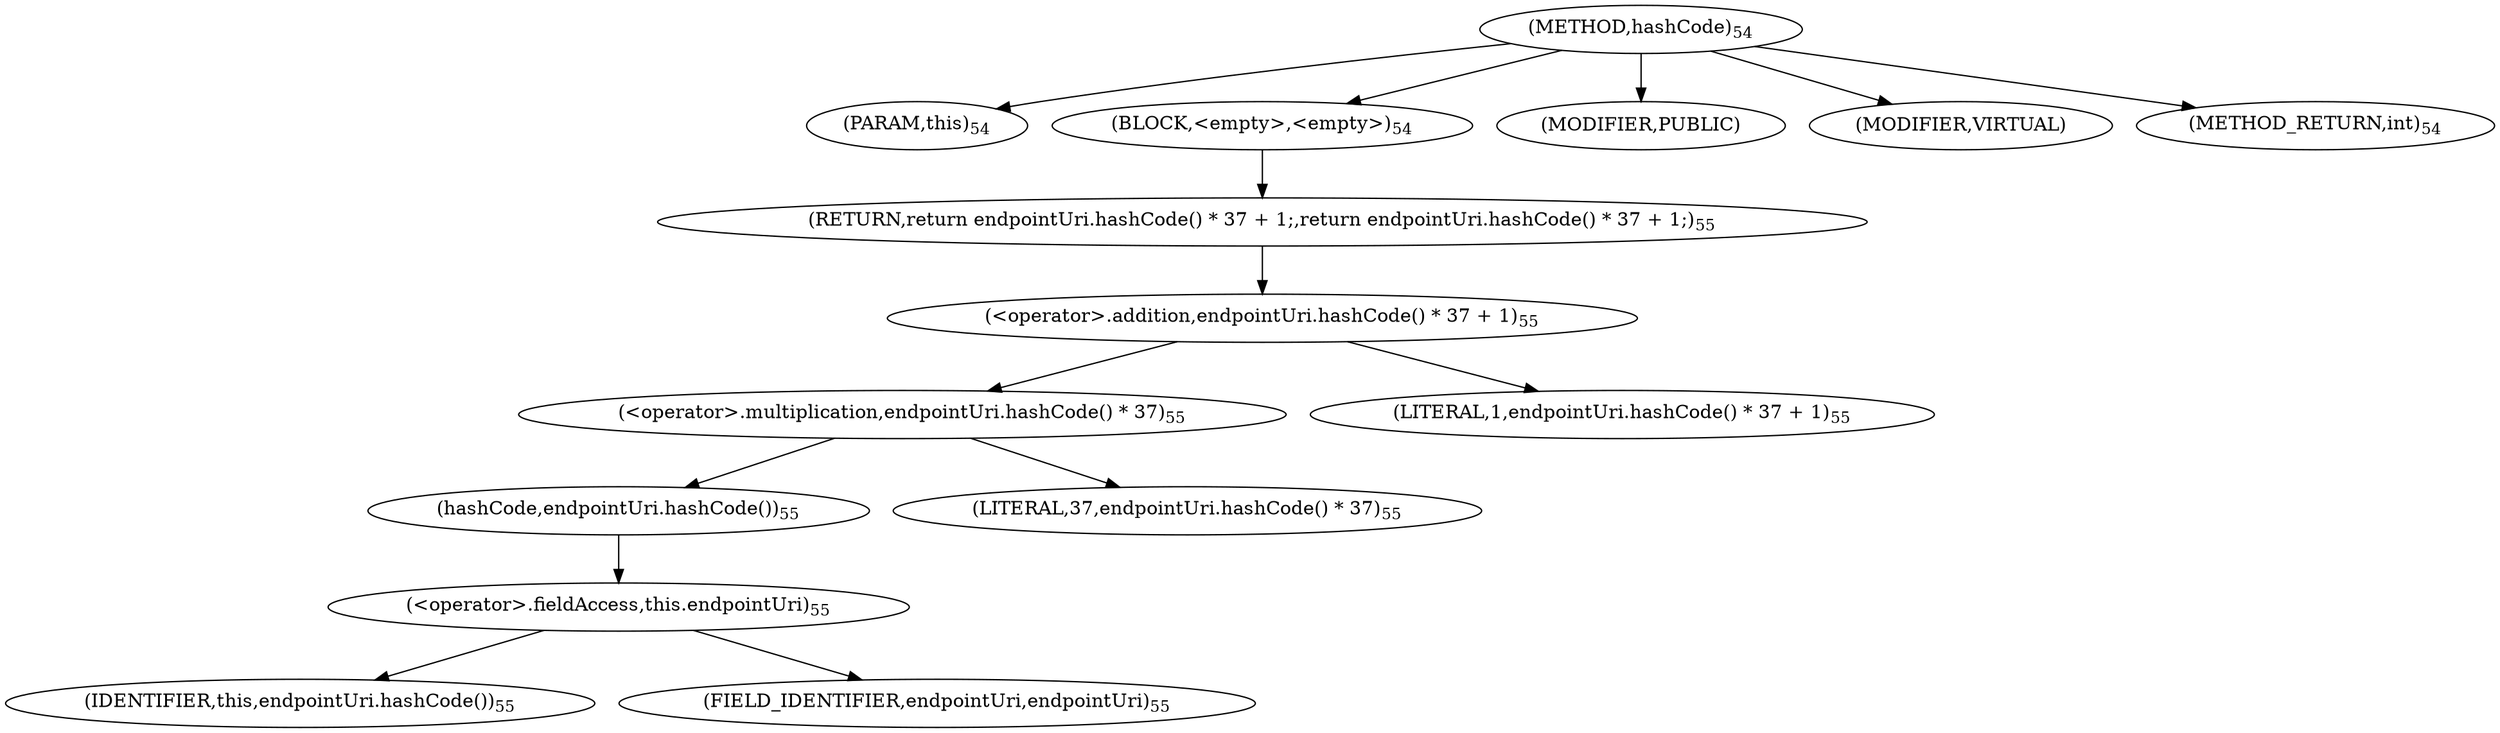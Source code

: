digraph "hashCode" {  
"105" [label = <(METHOD,hashCode)<SUB>54</SUB>> ]
"106" [label = <(PARAM,this)<SUB>54</SUB>> ]
"107" [label = <(BLOCK,&lt;empty&gt;,&lt;empty&gt;)<SUB>54</SUB>> ]
"108" [label = <(RETURN,return endpointUri.hashCode() * 37 + 1;,return endpointUri.hashCode() * 37 + 1;)<SUB>55</SUB>> ]
"109" [label = <(&lt;operator&gt;.addition,endpointUri.hashCode() * 37 + 1)<SUB>55</SUB>> ]
"110" [label = <(&lt;operator&gt;.multiplication,endpointUri.hashCode() * 37)<SUB>55</SUB>> ]
"111" [label = <(hashCode,endpointUri.hashCode())<SUB>55</SUB>> ]
"112" [label = <(&lt;operator&gt;.fieldAccess,this.endpointUri)<SUB>55</SUB>> ]
"113" [label = <(IDENTIFIER,this,endpointUri.hashCode())<SUB>55</SUB>> ]
"114" [label = <(FIELD_IDENTIFIER,endpointUri,endpointUri)<SUB>55</SUB>> ]
"115" [label = <(LITERAL,37,endpointUri.hashCode() * 37)<SUB>55</SUB>> ]
"116" [label = <(LITERAL,1,endpointUri.hashCode() * 37 + 1)<SUB>55</SUB>> ]
"117" [label = <(MODIFIER,PUBLIC)> ]
"118" [label = <(MODIFIER,VIRTUAL)> ]
"119" [label = <(METHOD_RETURN,int)<SUB>54</SUB>> ]
  "105" -> "106" 
  "105" -> "107" 
  "105" -> "117" 
  "105" -> "118" 
  "105" -> "119" 
  "107" -> "108" 
  "108" -> "109" 
  "109" -> "110" 
  "109" -> "116" 
  "110" -> "111" 
  "110" -> "115" 
  "111" -> "112" 
  "112" -> "113" 
  "112" -> "114" 
}
